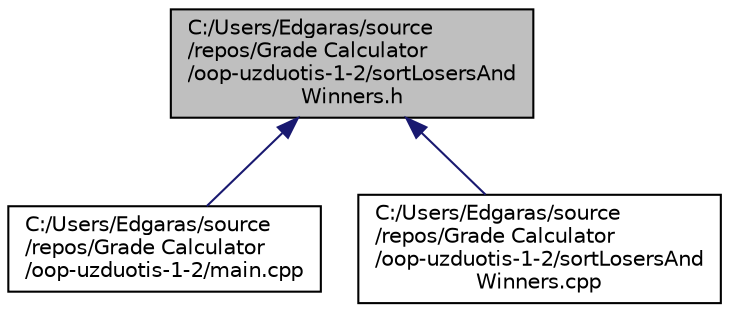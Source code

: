 digraph "C:/Users/Edgaras/source/repos/Grade Calculator/oop-uzduotis-1-2/sortLosersAndWinners.h"
{
 // LATEX_PDF_SIZE
  edge [fontname="Helvetica",fontsize="10",labelfontname="Helvetica",labelfontsize="10"];
  node [fontname="Helvetica",fontsize="10",shape=record];
  Node1 [label="C:/Users/Edgaras/source\l/repos/Grade Calculator\l/oop-uzduotis-1-2/sortLosersAnd\lWinners.h",height=0.2,width=0.4,color="black", fillcolor="grey75", style="filled", fontcolor="black",tooltip=" "];
  Node1 -> Node2 [dir="back",color="midnightblue",fontsize="10",style="solid",fontname="Helvetica"];
  Node2 [label="C:/Users/Edgaras/source\l/repos/Grade Calculator\l/oop-uzduotis-1-2/main.cpp",height=0.2,width=0.4,color="black", fillcolor="white", style="filled",URL="$main_8cpp.html",tooltip=" "];
  Node1 -> Node3 [dir="back",color="midnightblue",fontsize="10",style="solid",fontname="Helvetica"];
  Node3 [label="C:/Users/Edgaras/source\l/repos/Grade Calculator\l/oop-uzduotis-1-2/sortLosersAnd\lWinners.cpp",height=0.2,width=0.4,color="black", fillcolor="white", style="filled",URL="$sort_losers_and_winners_8cpp.html",tooltip=" "];
}

